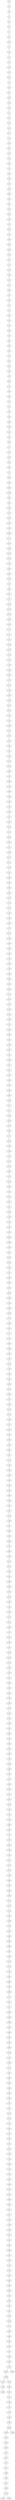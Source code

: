 graph grafoGeografico_500_30_DFS_R  {
n_0;
n_8;
n_9;
n_2;
n_4;
n_5;
n_7;
n_13;
n_16;
n_1;
n_15;
n_3;
n_17;
n_19;
n_37;
n_25;
n_6;
n_20;
n_21;
n_30;
n_26;
n_14;
n_11;
n_10;
n_12;
n_23;
n_27;
n_22;
n_29;
n_33;
n_18;
n_42;
n_46;
n_61;
n_65;
n_32;
n_34;
n_35;
n_36;
n_38;
n_31;
n_24;
n_28;
n_49;
n_52;
n_53;
n_54;
n_56;
n_58;
n_68;
n_70;
n_47;
n_43;
n_41;
n_40;
n_50;
n_51;
n_60;
n_44;
n_48;
n_55;
n_57;
n_59;
n_39;
n_45;
n_64;
n_67;
n_85;
n_62;
n_63;
n_74;
n_75;
n_86;
n_95;
n_97;
n_92;
n_72;
n_80;
n_69;
n_79;
n_81;
n_89;
n_84;
n_94;
n_122;
n_101;
n_87;
n_66;
n_71;
n_76;
n_78;
n_83;
n_88;
n_77;
n_82;
n_98;
n_100;
n_106;
n_93;
n_96;
n_103;
n_73;
n_102;
n_104;
n_105;
n_108;
n_112;
n_118;
n_109;
n_125;
n_129;
n_124;
n_99;
n_110;
n_114;
n_91;
n_90;
n_107;
n_111;
n_119;
n_126;
n_130;
n_133;
n_149;
n_113;
n_117;
n_121;
n_128;
n_123;
n_134;
n_131;
n_145;
n_132;
n_136;
n_127;
n_115;
n_135;
n_146;
n_139;
n_147;
n_152;
n_153;
n_158;
n_138;
n_116;
n_120;
n_137;
n_140;
n_141;
n_142;
n_143;
n_144;
n_148;
n_151;
n_160;
n_154;
n_159;
n_168;
n_161;
n_155;
n_162;
n_157;
n_164;
n_172;
n_170;
n_190;
n_165;
n_171;
n_163;
n_175;
n_177;
n_178;
n_191;
n_169;
n_192;
n_166;
n_167;
n_173;
n_174;
n_179;
n_182;
n_193;
n_184;
n_187;
n_176;
n_156;
n_150;
n_180;
n_181;
n_188;
n_183;
n_185;
n_196;
n_189;
n_194;
n_204;
n_212;
n_210;
n_207;
n_186;
n_205;
n_209;
n_214;
n_202;
n_206;
n_197;
n_199;
n_201;
n_195;
n_198;
n_221;
n_227;
n_229;
n_232;
n_228;
n_203;
n_200;
n_208;
n_211;
n_217;
n_218;
n_219;
n_213;
n_223;
n_222;
n_226;
n_230;
n_236;
n_241;
n_238;
n_225;
n_235;
n_215;
n_216;
n_220;
n_224;
n_231;
n_233;
n_237;
n_244;
n_239;
n_245;
n_247;
n_234;
n_240;
n_246;
n_250;
n_251;
n_248;
n_249;
n_255;
n_242;
n_243;
n_253;
n_256;
n_254;
n_258;
n_259;
n_266;
n_290;
n_273;
n_260;
n_261;
n_272;
n_275;
n_289;
n_269;
n_288;
n_257;
n_278;
n_262;
n_265;
n_267;
n_268;
n_270;
n_263;
n_274;
n_282;
n_279;
n_271;
n_283;
n_277;
n_281;
n_284;
n_292;
n_285;
n_301;
n_287;
n_276;
n_280;
n_293;
n_302;
n_291;
n_294;
n_295;
n_296;
n_298;
n_300;
n_307;
n_314;
n_286;
n_297;
n_305;
n_299;
n_309;
n_315;
n_306;
n_304;
n_317;
n_322;
n_252;
n_264;
n_303;
n_308;
n_328;
n_318;
n_332;
n_329;
n_323;
n_325;
n_312;
n_326;
n_327;
n_337;
n_334;
n_311;
n_310;
n_313;
n_319;
n_331;
n_316;
n_321;
n_333;
n_336;
n_339;
n_346;
n_330;
n_324;
n_343;
n_335;
n_338;
n_351;
n_342;
n_347;
n_364;
n_350;
n_348;
n_355;
n_356;
n_368;
n_362;
n_377;
n_382;
n_359;
n_375;
n_341;
n_320;
n_344;
n_345;
n_354;
n_360;
n_363;
n_372;
n_361;
n_352;
n_349;
n_353;
n_357;
n_371;
n_376;
n_358;
n_365;
n_367;
n_366;
n_369;
n_373;
n_370;
n_340;
n_387;
n_389;
n_378;
n_383;
n_393;
n_395;
n_398;
n_397;
n_380;
n_374;
n_379;
n_381;
n_385;
n_390;
n_384;
n_386;
n_411;
n_423;
n_417;
n_392;
n_396;
n_399;
n_402;
n_403;
n_405;
n_408;
n_409;
n_418;
n_413;
n_388;
n_415;
n_401;
n_406;
n_400;
n_394;
n_404;
n_407;
n_414;
n_391;
n_412;
n_416;
n_410;
n_432;
n_421;
n_425;
n_431;
n_422;
n_420;
n_428;
n_429;
n_430;
n_434;
n_441;
n_443;
n_419;
n_426;
n_433;
n_435;
n_450;
n_447;
n_453;
n_439;
n_436;
n_427;
n_437;
n_465;
n_466;
n_454;
n_452;
n_456;
n_457;
n_462;
n_463;
n_448;
n_438;
n_440;
n_442;
n_445;
n_451;
n_424;
n_446;
n_475;
n_460;
n_449;
n_461;
n_458;
n_471;
n_468;
n_459;
n_455;
n_484;
n_469;
n_492;
n_491;
n_496;
n_495;
n_464;
n_467;
n_470;
n_481;
n_478;
n_479;
n_482;
n_485;
n_489;
n_490;
n_474;
n_444;
n_476;
n_473;
n_472;
n_497;
n_477;
n_480;
n_483;
n_487;
n_488;
n_486;
n_493;
n_499;
n_494;
n_498;
n_0 -- n_8;
n_8 -- n_9;
n_9 -- n_2;
n_2 -- n_4;
n_4 -- n_5;
n_5 -- n_7;
n_7 -- n_13;
n_13 -- n_16;
n_16 -- n_1;
n_1 -- n_15;
n_15 -- n_3;
n_3 -- n_17;
n_17 -- n_19;
n_19 -- n_37;
n_37 -- n_25;
n_25 -- n_6;
n_6 -- n_20;
n_20 -- n_21;
n_21 -- n_30;
n_30 -- n_26;
n_26 -- n_14;
n_14 -- n_11;
n_11 -- n_10;
n_10 -- n_12;
n_12 -- n_23;
n_23 -- n_27;
n_27 -- n_22;
n_22 -- n_29;
n_29 -- n_33;
n_33 -- n_18;
n_18 -- n_42;
n_42 -- n_46;
n_46 -- n_61;
n_61 -- n_65;
n_65 -- n_32;
n_32 -- n_34;
n_34 -- n_35;
n_35 -- n_36;
n_36 -- n_38;
n_38 -- n_31;
n_31 -- n_24;
n_24 -- n_28;
n_28 -- n_49;
n_49 -- n_52;
n_52 -- n_53;
n_53 -- n_54;
n_54 -- n_56;
n_56 -- n_58;
n_58 -- n_68;
n_68 -- n_70;
n_70 -- n_47;
n_47 -- n_43;
n_43 -- n_41;
n_41 -- n_40;
n_40 -- n_50;
n_50 -- n_51;
n_51 -- n_60;
n_60 -- n_44;
n_44 -- n_48;
n_48 -- n_55;
n_55 -- n_57;
n_57 -- n_59;
n_59 -- n_39;
n_39 -- n_45;
n_45 -- n_64;
n_64 -- n_67;
n_67 -- n_85;
n_85 -- n_62;
n_62 -- n_63;
n_63 -- n_74;
n_74 -- n_75;
n_75 -- n_86;
n_86 -- n_95;
n_95 -- n_97;
n_97 -- n_92;
n_92 -- n_72;
n_72 -- n_80;
n_80 -- n_69;
n_69 -- n_79;
n_79 -- n_81;
n_81 -- n_89;
n_89 -- n_84;
n_84 -- n_94;
n_94 -- n_122;
n_122 -- n_101;
n_101 -- n_87;
n_87 -- n_66;
n_66 -- n_71;
n_71 -- n_76;
n_76 -- n_78;
n_78 -- n_83;
n_83 -- n_88;
n_88 -- n_77;
n_77 -- n_82;
n_82 -- n_98;
n_98 -- n_100;
n_100 -- n_106;
n_106 -- n_93;
n_93 -- n_96;
n_96 -- n_103;
n_103 -- n_73;
n_73 -- n_102;
n_102 -- n_104;
n_104 -- n_105;
n_105 -- n_108;
n_108 -- n_112;
n_112 -- n_118;
n_118 -- n_109;
n_109 -- n_125;
n_125 -- n_129;
n_129 -- n_124;
n_124 -- n_99;
n_99 -- n_110;
n_110 -- n_114;
n_114 -- n_91;
n_91 -- n_90;
n_90 -- n_107;
n_107 -- n_111;
n_111 -- n_119;
n_119 -- n_126;
n_126 -- n_130;
n_130 -- n_133;
n_133 -- n_149;
n_149 -- n_113;
n_113 -- n_117;
n_117 -- n_121;
n_121 -- n_128;
n_128 -- n_123;
n_123 -- n_134;
n_134 -- n_131;
n_131 -- n_145;
n_145 -- n_132;
n_132 -- n_136;
n_136 -- n_127;
n_127 -- n_115;
n_115 -- n_135;
n_135 -- n_146;
n_146 -- n_139;
n_139 -- n_147;
n_147 -- n_152;
n_152 -- n_153;
n_153 -- n_158;
n_158 -- n_138;
n_138 -- n_116;
n_116 -- n_120;
n_120 -- n_137;
n_137 -- n_140;
n_140 -- n_141;
n_141 -- n_142;
n_142 -- n_143;
n_143 -- n_144;
n_144 -- n_148;
n_148 -- n_151;
n_151 -- n_160;
n_160 -- n_154;
n_154 -- n_159;
n_159 -- n_168;
n_168 -- n_161;
n_161 -- n_155;
n_155 -- n_162;
n_162 -- n_157;
n_157 -- n_164;
n_164 -- n_172;
n_172 -- n_170;
n_170 -- n_190;
n_190 -- n_165;
n_165 -- n_171;
n_171 -- n_163;
n_163 -- n_175;
n_175 -- n_177;
n_177 -- n_178;
n_178 -- n_191;
n_191 -- n_169;
n_169 -- n_192;
n_192 -- n_166;
n_166 -- n_167;
n_167 -- n_173;
n_173 -- n_174;
n_174 -- n_179;
n_179 -- n_182;
n_182 -- n_193;
n_193 -- n_184;
n_184 -- n_187;
n_187 -- n_176;
n_176 -- n_156;
n_156 -- n_150;
n_150 -- n_180;
n_180 -- n_181;
n_181 -- n_188;
n_188 -- n_183;
n_183 -- n_185;
n_185 -- n_196;
n_196 -- n_189;
n_189 -- n_194;
n_194 -- n_204;
n_204 -- n_212;
n_212 -- n_210;
n_210 -- n_207;
n_207 -- n_186;
n_186 -- n_205;
n_205 -- n_209;
n_209 -- n_214;
n_214 -- n_202;
n_202 -- n_206;
n_206 -- n_197;
n_197 -- n_199;
n_199 -- n_201;
n_201 -- n_195;
n_195 -- n_198;
n_198 -- n_221;
n_221 -- n_227;
n_227 -- n_229;
n_229 -- n_232;
n_232 -- n_228;
n_228 -- n_203;
n_203 -- n_200;
n_200 -- n_208;
n_208 -- n_211;
n_211 -- n_217;
n_217 -- n_218;
n_218 -- n_219;
n_219 -- n_213;
n_213 -- n_223;
n_223 -- n_222;
n_222 -- n_226;
n_226 -- n_230;
n_230 -- n_236;
n_236 -- n_241;
n_241 -- n_238;
n_238 -- n_225;
n_225 -- n_235;
n_235 -- n_215;
n_215 -- n_216;
n_216 -- n_220;
n_220 -- n_224;
n_224 -- n_231;
n_231 -- n_233;
n_233 -- n_237;
n_237 -- n_244;
n_244 -- n_239;
n_239 -- n_245;
n_245 -- n_247;
n_247 -- n_234;
n_234 -- n_240;
n_240 -- n_246;
n_246 -- n_250;
n_250 -- n_251;
n_251 -- n_248;
n_248 -- n_249;
n_249 -- n_255;
n_255 -- n_242;
n_242 -- n_243;
n_243 -- n_253;
n_253 -- n_256;
n_256 -- n_254;
n_254 -- n_258;
n_258 -- n_259;
n_259 -- n_266;
n_266 -- n_290;
n_290 -- n_273;
n_273 -- n_260;
n_260 -- n_261;
n_261 -- n_272;
n_272 -- n_275;
n_275 -- n_289;
n_289 -- n_269;
n_269 -- n_288;
n_288 -- n_257;
n_257 -- n_278;
n_278 -- n_262;
n_262 -- n_265;
n_265 -- n_267;
n_267 -- n_268;
n_268 -- n_270;
n_270 -- n_263;
n_263 -- n_274;
n_274 -- n_282;
n_282 -- n_279;
n_279 -- n_271;
n_271 -- n_283;
n_283 -- n_277;
n_277 -- n_281;
n_281 -- n_284;
n_284 -- n_292;
n_292 -- n_285;
n_285 -- n_301;
n_301 -- n_287;
n_287 -- n_276;
n_276 -- n_280;
n_280 -- n_293;
n_293 -- n_302;
n_302 -- n_291;
n_291 -- n_294;
n_294 -- n_295;
n_295 -- n_296;
n_296 -- n_298;
n_298 -- n_300;
n_300 -- n_307;
n_307 -- n_314;
n_314 -- n_286;
n_286 -- n_297;
n_297 -- n_305;
n_305 -- n_299;
n_299 -- n_309;
n_309 -- n_315;
n_315 -- n_306;
n_306 -- n_304;
n_304 -- n_317;
n_317 -- n_322;
n_322 -- n_252;
n_252 -- n_264;
n_264 -- n_303;
n_303 -- n_308;
n_308 -- n_328;
n_328 -- n_318;
n_318 -- n_332;
n_332 -- n_329;
n_329 -- n_323;
n_323 -- n_325;
n_325 -- n_312;
n_312 -- n_326;
n_326 -- n_327;
n_327 -- n_337;
n_337 -- n_334;
n_334 -- n_311;
n_311 -- n_310;
n_310 -- n_313;
n_313 -- n_319;
n_319 -- n_331;
n_331 -- n_316;
n_316 -- n_321;
n_321 -- n_333;
n_333 -- n_336;
n_336 -- n_339;
n_339 -- n_346;
n_346 -- n_330;
n_330 -- n_324;
n_324 -- n_343;
n_343 -- n_335;
n_335 -- n_338;
n_338 -- n_351;
n_351 -- n_342;
n_342 -- n_347;
n_347 -- n_364;
n_364 -- n_350;
n_350 -- n_348;
n_348 -- n_355;
n_355 -- n_356;
n_356 -- n_368;
n_368 -- n_362;
n_362 -- n_377;
n_377 -- n_382;
n_382 -- n_359;
n_359 -- n_375;
n_375 -- n_341;
n_341 -- n_320;
n_320 -- n_344;
n_344 -- n_345;
n_345 -- n_354;
n_354 -- n_360;
n_360 -- n_363;
n_363 -- n_372;
n_372 -- n_361;
n_361 -- n_352;
n_352 -- n_349;
n_349 -- n_353;
n_353 -- n_357;
n_357 -- n_371;
n_371 -- n_376;
n_376 -- n_358;
n_358 -- n_365;
n_365 -- n_367;
n_367 -- n_366;
n_366 -- n_369;
n_369 -- n_373;
n_373 -- n_370;
n_370 -- n_340;
n_340 -- n_387;
n_387 -- n_389;
n_389 -- n_378;
n_378 -- n_383;
n_383 -- n_393;
n_393 -- n_395;
n_395 -- n_398;
n_398 -- n_397;
n_397 -- n_380;
n_380 -- n_374;
n_374 -- n_379;
n_379 -- n_381;
n_381 -- n_385;
n_385 -- n_390;
n_390 -- n_384;
n_384 -- n_386;
n_386 -- n_411;
n_411 -- n_423;
n_423 -- n_417;
n_417 -- n_392;
n_392 -- n_396;
n_396 -- n_399;
n_399 -- n_402;
n_402 -- n_403;
n_403 -- n_405;
n_405 -- n_408;
n_408 -- n_409;
n_409 -- n_418;
n_418 -- n_413;
n_413 -- n_388;
n_388 -- n_415;
n_415 -- n_401;
n_401 -- n_406;
n_406 -- n_400;
n_400 -- n_394;
n_394 -- n_404;
n_404 -- n_407;
n_407 -- n_414;
n_414 -- n_391;
n_391 -- n_412;
n_412 -- n_416;
n_416 -- n_410;
n_410 -- n_432;
n_432 -- n_421;
n_421 -- n_425;
n_425 -- n_431;
n_431 -- n_422;
n_422 -- n_420;
n_420 -- n_428;
n_428 -- n_429;
n_429 -- n_430;
n_430 -- n_434;
n_434 -- n_441;
n_441 -- n_443;
n_443 -- n_419;
n_419 -- n_426;
n_426 -- n_433;
n_433 -- n_435;
n_435 -- n_450;
n_450 -- n_447;
n_447 -- n_453;
n_453 -- n_439;
n_439 -- n_436;
n_436 -- n_427;
n_427 -- n_437;
n_437 -- n_465;
n_465 -- n_466;
n_466 -- n_454;
n_454 -- n_452;
n_452 -- n_456;
n_456 -- n_457;
n_457 -- n_462;
n_462 -- n_463;
n_463 -- n_448;
n_448 -- n_438;
n_438 -- n_440;
n_440 -- n_442;
n_442 -- n_445;
n_445 -- n_451;
n_451 -- n_424;
n_424 -- n_446;
n_446 -- n_475;
n_475 -- n_460;
n_460 -- n_449;
n_449 -- n_461;
n_461 -- n_458;
n_458 -- n_471;
n_471 -- n_468;
n_468 -- n_459;
n_459 -- n_455;
n_455 -- n_484;
n_484 -- n_469;
n_469 -- n_492;
n_492 -- n_491;
n_491 -- n_496;
n_469 -- n_495;
n_495 -- n_464;
n_464 -- n_467;
n_467 -- n_470;
n_470 -- n_481;
n_481 -- n_478;
n_478 -- n_479;
n_479 -- n_482;
n_482 -- n_485;
n_485 -- n_489;
n_489 -- n_490;
n_490 -- n_474;
n_474 -- n_444;
n_444 -- n_476;
n_476 -- n_473;
n_473 -- n_472;
n_472 -- n_497;
n_497 -- n_477;
n_477 -- n_480;
n_480 -- n_483;
n_483 -- n_487;
n_487 -- n_488;
n_488 -- n_486;
n_486 -- n_493;
n_486 -- n_499;
n_489 -- n_494;
n_455 -- n_498;
}